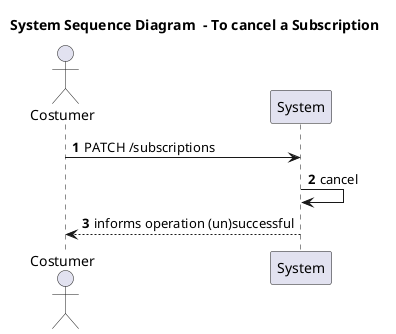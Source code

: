 @startuml
'autocomplete on
autonumber

title System Sequence Diagram  - To cancel a Subscription

actor "Costumer" as Ac
participant "System" as Sys

Ac -> Sys : PATCH /subscriptions

Sys -> Sys : cancel


Sys --> Ac : informs operation (un)successful


@enduml

